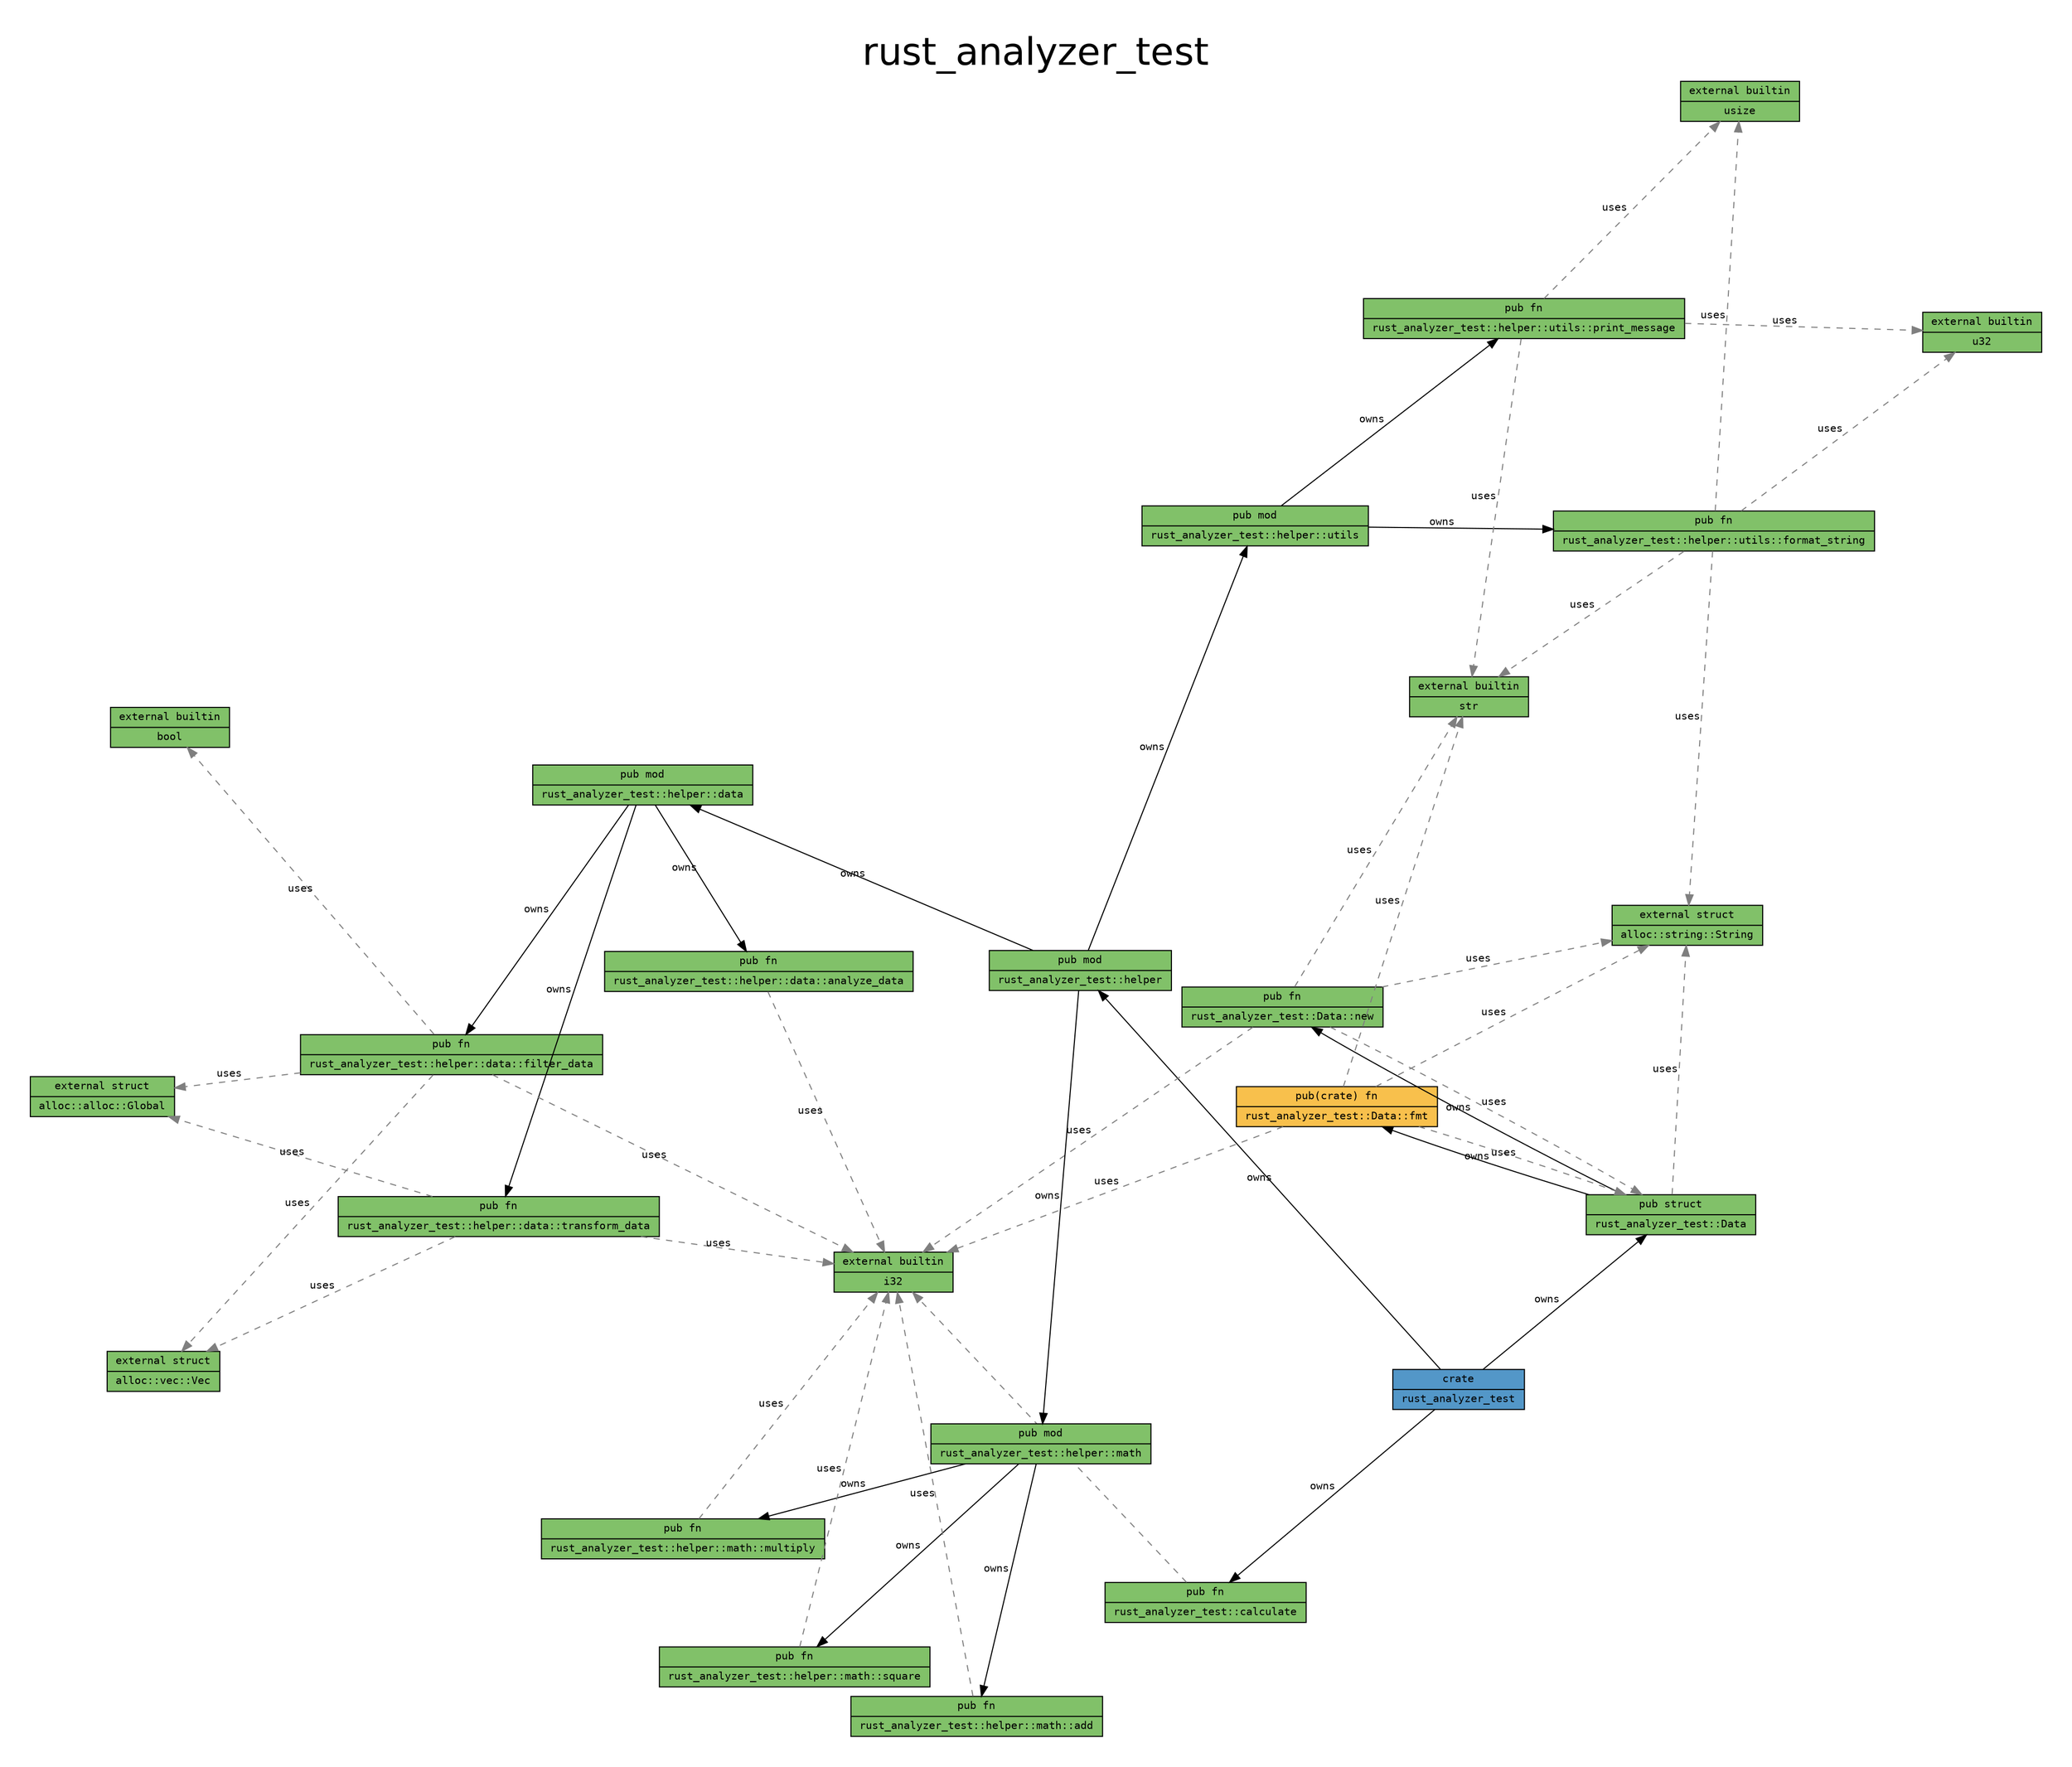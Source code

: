 digraph {

    graph [
        label="rust_analyzer_test",
        labelloc=t,

        pad=0.4,

        // Consider rendering the graph using a different layout algorithm, such as:
        // [dot, neato, twopi, circo, fdp, sfdp]
        layout=neato,
        overlap=false,
        splines="line",
        rankdir=LR,

        fontname="Helvetica", 
        fontsize="36",
    ];

    node [
        fontname="monospace",
        fontsize="10",
        shape="record",
        style="filled",
    ];

    edge [
        fontname="monospace",
        fontsize="10",
    ];

    "alloc::alloc::Global" [label="external struct|alloc::alloc::Global", fillcolor="#81c169"]; // "struct" node
    "alloc::string::String" [label="external struct|alloc::string::String", fillcolor="#81c169"]; // "struct" node
    "alloc::vec::Vec" [label="external struct|alloc::vec::Vec", fillcolor="#81c169"]; // "struct" node
    "bool" [label="external builtin|bool", fillcolor="#81c169"]; // "builtin" node
    "i32" [label="external builtin|i32", fillcolor="#81c169"]; // "builtin" node
    "rust_analyzer_test" [label="crate|rust_analyzer_test", fillcolor="#5397c8"]; // "crate" node
    "rust_analyzer_test::Data" [label="pub struct|rust_analyzer_test::Data", fillcolor="#81c169"]; // "struct" node
    "rust_analyzer_test::Data::fmt" [label="pub(crate) fn|rust_analyzer_test::Data::fmt", fillcolor="#f8c04c"]; // "fn" node
    "rust_analyzer_test::Data::new" [label="pub fn|rust_analyzer_test::Data::new", fillcolor="#81c169"]; // "fn" node
    "rust_analyzer_test::calculate" [label="pub fn|rust_analyzer_test::calculate", fillcolor="#81c169"]; // "fn" node
    "rust_analyzer_test::helper" [label="pub mod|rust_analyzer_test::helper", fillcolor="#81c169"]; // "mod" node
    "rust_analyzer_test::helper::data" [label="pub mod|rust_analyzer_test::helper::data", fillcolor="#81c169"]; // "mod" node
    "rust_analyzer_test::helper::data::analyze_data" [label="pub fn|rust_analyzer_test::helper::data::analyze_data", fillcolor="#81c169"]; // "fn" node
    "rust_analyzer_test::helper::data::filter_data" [label="pub fn|rust_analyzer_test::helper::data::filter_data", fillcolor="#81c169"]; // "fn" node
    "rust_analyzer_test::helper::data::transform_data" [label="pub fn|rust_analyzer_test::helper::data::transform_data", fillcolor="#81c169"]; // "fn" node
    "rust_analyzer_test::helper::math" [label="pub mod|rust_analyzer_test::helper::math", fillcolor="#81c169"]; // "mod" node
    "rust_analyzer_test::helper::math::add" [label="pub fn|rust_analyzer_test::helper::math::add", fillcolor="#81c169"]; // "fn" node
    "rust_analyzer_test::helper::math::multiply" [label="pub fn|rust_analyzer_test::helper::math::multiply", fillcolor="#81c169"]; // "fn" node
    "rust_analyzer_test::helper::math::square" [label="pub fn|rust_analyzer_test::helper::math::square", fillcolor="#81c169"]; // "fn" node
    "rust_analyzer_test::helper::utils" [label="pub mod|rust_analyzer_test::helper::utils", fillcolor="#81c169"]; // "mod" node
    "rust_analyzer_test::helper::utils::format_string" [label="pub fn|rust_analyzer_test::helper::utils::format_string", fillcolor="#81c169"]; // "fn" node
    "rust_analyzer_test::helper::utils::print_message" [label="pub fn|rust_analyzer_test::helper::utils::print_message", fillcolor="#81c169"]; // "fn" node
    "str" [label="external builtin|str", fillcolor="#81c169"]; // "builtin" node
    "u32" [label="external builtin|u32", fillcolor="#81c169"]; // "builtin" node
    "usize" [label="external builtin|usize", fillcolor="#81c169"]; // "builtin" node

    "rust_analyzer_test" -> "rust_analyzer_test::Data" [label="owns", color="#000000", style="solid"] [constraint=true]; // "owns" edge
    "rust_analyzer_test" -> "rust_analyzer_test::calculate" [label="owns", color="#000000", style="solid"] [constraint=true]; // "owns" edge
    "rust_analyzer_test" -> "rust_analyzer_test::helper" [label="owns", color="#000000", style="solid"] [constraint=true]; // "owns" edge
    "rust_analyzer_test::Data" -> "alloc::string::String" [label="uses", color="#7f7f7f", style="dashed"] [constraint=false]; // "uses" edge
    "rust_analyzer_test::Data" -> "rust_analyzer_test::Data::fmt" [label="owns", color="#000000", style="solid"] [constraint=true]; // "owns" edge
    "rust_analyzer_test::Data" -> "rust_analyzer_test::Data::new" [label="owns", color="#000000", style="solid"] [constraint=true]; // "owns" edge
    "rust_analyzer_test::Data::fmt" -> "alloc::string::String" [label="uses", color="#7f7f7f", style="dashed"] [constraint=false]; // "uses" edge
    "rust_analyzer_test::Data::fmt" -> "i32" [label="uses", color="#7f7f7f", style="dashed"] [constraint=false]; // "uses" edge
    "rust_analyzer_test::Data::fmt" -> "rust_analyzer_test::Data" [label="uses", color="#7f7f7f", style="dashed"] [constraint=false]; // "uses" edge
    "rust_analyzer_test::Data::fmt" -> "str" [label="uses", color="#7f7f7f", style="dashed"] [constraint=false]; // "uses" edge
    "rust_analyzer_test::Data::new" -> "alloc::string::String" [label="uses", color="#7f7f7f", style="dashed"] [constraint=false]; // "uses" edge
    "rust_analyzer_test::Data::new" -> "i32" [label="uses", color="#7f7f7f", style="dashed"] [constraint=false]; // "uses" edge
    "rust_analyzer_test::Data::new" -> "rust_analyzer_test::Data" [label="uses", color="#7f7f7f", style="dashed"] [constraint=false]; // "uses" edge
    "rust_analyzer_test::Data::new" -> "str" [label="uses", color="#7f7f7f", style="dashed"] [constraint=false]; // "uses" edge
    "rust_analyzer_test::calculate" -> "i32" [label="uses", color="#7f7f7f", style="dashed"] [constraint=false]; // "uses" edge
    "rust_analyzer_test::helper" -> "rust_analyzer_test::helper::data" [label="owns", color="#000000", style="solid"] [constraint=true]; // "owns" edge
    "rust_analyzer_test::helper" -> "rust_analyzer_test::helper::math" [label="owns", color="#000000", style="solid"] [constraint=true]; // "owns" edge
    "rust_analyzer_test::helper" -> "rust_analyzer_test::helper::utils" [label="owns", color="#000000", style="solid"] [constraint=true]; // "owns" edge
    "rust_analyzer_test::helper::data" -> "rust_analyzer_test::helper::data::analyze_data" [label="owns", color="#000000", style="solid"] [constraint=true]; // "owns" edge
    "rust_analyzer_test::helper::data" -> "rust_analyzer_test::helper::data::filter_data" [label="owns", color="#000000", style="solid"] [constraint=true]; // "owns" edge
    "rust_analyzer_test::helper::data" -> "rust_analyzer_test::helper::data::transform_data" [label="owns", color="#000000", style="solid"] [constraint=true]; // "owns" edge
    "rust_analyzer_test::helper::data::analyze_data" -> "i32" [label="uses", color="#7f7f7f", style="dashed"] [constraint=false]; // "uses" edge
    "rust_analyzer_test::helper::data::filter_data" -> "alloc::alloc::Global" [label="uses", color="#7f7f7f", style="dashed"] [constraint=false]; // "uses" edge
    "rust_analyzer_test::helper::data::filter_data" -> "alloc::vec::Vec" [label="uses", color="#7f7f7f", style="dashed"] [constraint=false]; // "uses" edge
    "rust_analyzer_test::helper::data::filter_data" -> "bool" [label="uses", color="#7f7f7f", style="dashed"] [constraint=false]; // "uses" edge
    "rust_analyzer_test::helper::data::filter_data" -> "i32" [label="uses", color="#7f7f7f", style="dashed"] [constraint=false]; // "uses" edge
    "rust_analyzer_test::helper::data::transform_data" -> "alloc::alloc::Global" [label="uses", color="#7f7f7f", style="dashed"] [constraint=false]; // "uses" edge
    "rust_analyzer_test::helper::data::transform_data" -> "alloc::vec::Vec" [label="uses", color="#7f7f7f", style="dashed"] [constraint=false]; // "uses" edge
    "rust_analyzer_test::helper::data::transform_data" -> "i32" [label="uses", color="#7f7f7f", style="dashed"] [constraint=false]; // "uses" edge
    "rust_analyzer_test::helper::math" -> "rust_analyzer_test::helper::math::add" [label="owns", color="#000000", style="solid"] [constraint=true]; // "owns" edge
    "rust_analyzer_test::helper::math" -> "rust_analyzer_test::helper::math::multiply" [label="owns", color="#000000", style="solid"] [constraint=true]; // "owns" edge
    "rust_analyzer_test::helper::math" -> "rust_analyzer_test::helper::math::square" [label="owns", color="#000000", style="solid"] [constraint=true]; // "owns" edge
    "rust_analyzer_test::helper::math::add" -> "i32" [label="uses", color="#7f7f7f", style="dashed"] [constraint=false]; // "uses" edge
    "rust_analyzer_test::helper::math::multiply" -> "i32" [label="uses", color="#7f7f7f", style="dashed"] [constraint=false]; // "uses" edge
    "rust_analyzer_test::helper::math::square" -> "i32" [label="uses", color="#7f7f7f", style="dashed"] [constraint=false]; // "uses" edge
    "rust_analyzer_test::helper::utils" -> "rust_analyzer_test::helper::utils::format_string" [label="owns", color="#000000", style="solid"] [constraint=true]; // "owns" edge
    "rust_analyzer_test::helper::utils" -> "rust_analyzer_test::helper::utils::print_message" [label="owns", color="#000000", style="solid"] [constraint=true]; // "owns" edge
    "rust_analyzer_test::helper::utils::format_string" -> "alloc::string::String" [label="uses", color="#7f7f7f", style="dashed"] [constraint=false]; // "uses" edge
    "rust_analyzer_test::helper::utils::format_string" -> "str" [label="uses", color="#7f7f7f", style="dashed"] [constraint=false]; // "uses" edge
    "rust_analyzer_test::helper::utils::format_string" -> "u32" [label="uses", color="#7f7f7f", style="dashed"] [constraint=false]; // "uses" edge
    "rust_analyzer_test::helper::utils::format_string" -> "usize" [label="uses", color="#7f7f7f", style="dashed"] [constraint=false]; // "uses" edge
    "rust_analyzer_test::helper::utils::print_message" -> "str" [label="uses", color="#7f7f7f", style="dashed"] [constraint=false]; // "uses" edge
    "rust_analyzer_test::helper::utils::print_message" -> "u32" [label="uses", color="#7f7f7f", style="dashed"] [constraint=false]; // "uses" edge
    "rust_analyzer_test::helper::utils::print_message" -> "usize" [label="uses", color="#7f7f7f", style="dashed"] [constraint=false]; // "uses" edge

}
